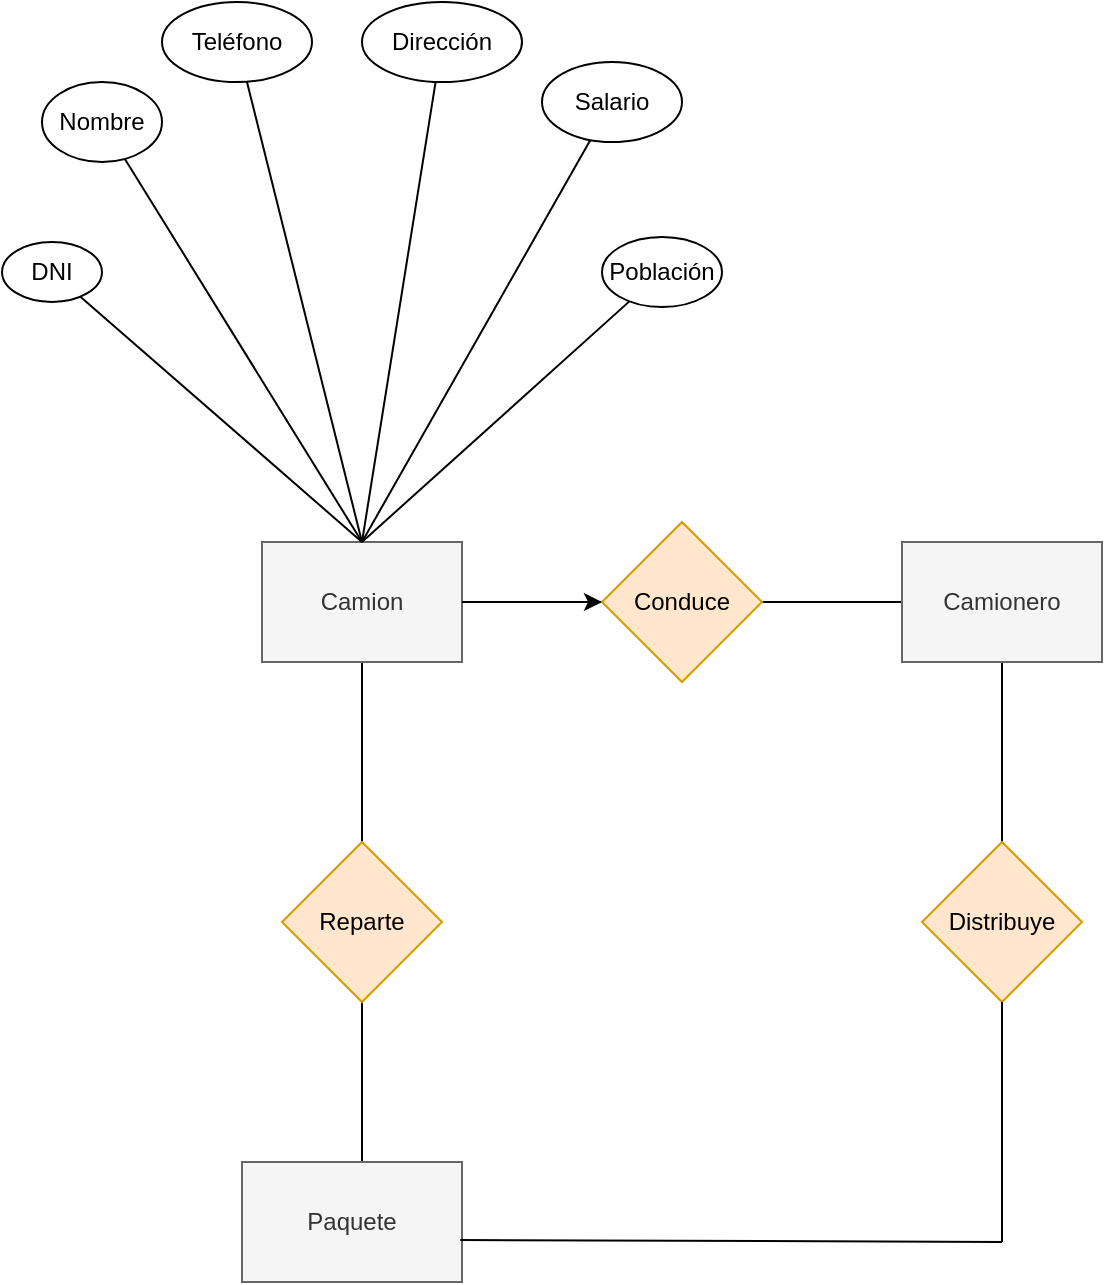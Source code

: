<mxfile version="22.0.0" type="github">
  <diagram name="Página-1" id="QY8tuvMtyV4yDNT9SkAD">
    <mxGraphModel dx="1674" dy="795" grid="1" gridSize="10" guides="1" tooltips="1" connect="1" arrows="1" fold="1" page="1" pageScale="1" pageWidth="827" pageHeight="1169" math="0" shadow="0">
      <root>
        <mxCell id="0" />
        <mxCell id="1" parent="0" />
        <mxCell id="477z70IJDv5h19LHjHSA-2" style="edgeStyle=orthogonalEdgeStyle;rounded=0;orthogonalLoop=1;jettySize=auto;html=1;" edge="1" parent="1" source="477z70IJDv5h19LHjHSA-1">
          <mxGeometry relative="1" as="geometry">
            <mxPoint x="320" y="360" as="targetPoint" />
          </mxGeometry>
        </mxCell>
        <mxCell id="477z70IJDv5h19LHjHSA-6" style="edgeStyle=orthogonalEdgeStyle;rounded=0;orthogonalLoop=1;jettySize=auto;html=1;endArrow=none;endFill=0;" edge="1" parent="1" source="477z70IJDv5h19LHjHSA-1">
          <mxGeometry relative="1" as="geometry">
            <mxPoint x="200" y="480" as="targetPoint" />
          </mxGeometry>
        </mxCell>
        <mxCell id="477z70IJDv5h19LHjHSA-1" value="Camion" style="rounded=0;whiteSpace=wrap;html=1;fillColor=#f5f5f5;fontColor=#333333;strokeColor=#666666;" vertex="1" parent="1">
          <mxGeometry x="150" y="330" width="100" height="60" as="geometry" />
        </mxCell>
        <mxCell id="477z70IJDv5h19LHjHSA-4" style="edgeStyle=orthogonalEdgeStyle;rounded=0;orthogonalLoop=1;jettySize=auto;html=1;entryX=0;entryY=0.5;entryDx=0;entryDy=0;endArrow=none;endFill=0;" edge="1" parent="1" source="477z70IJDv5h19LHjHSA-3" target="477z70IJDv5h19LHjHSA-5">
          <mxGeometry relative="1" as="geometry">
            <mxPoint x="460" y="370" as="targetPoint" />
          </mxGeometry>
        </mxCell>
        <mxCell id="477z70IJDv5h19LHjHSA-20" value="" style="edgeStyle=orthogonalEdgeStyle;rounded=0;orthogonalLoop=1;jettySize=auto;html=1;endArrow=none;endFill=0;" edge="1" parent="1" source="477z70IJDv5h19LHjHSA-3" target="477z70IJDv5h19LHjHSA-1">
          <mxGeometry relative="1" as="geometry" />
        </mxCell>
        <mxCell id="477z70IJDv5h19LHjHSA-3" value="Conduce" style="rhombus;whiteSpace=wrap;html=1;fillColor=#ffe6cc;strokeColor=#d79b00;" vertex="1" parent="1">
          <mxGeometry x="320" y="320" width="80" height="80" as="geometry" />
        </mxCell>
        <mxCell id="477z70IJDv5h19LHjHSA-21" style="edgeStyle=orthogonalEdgeStyle;rounded=0;orthogonalLoop=1;jettySize=auto;html=1;endArrow=none;endFill=0;" edge="1" parent="1" source="477z70IJDv5h19LHjHSA-5">
          <mxGeometry relative="1" as="geometry">
            <mxPoint x="520" y="480" as="targetPoint" />
          </mxGeometry>
        </mxCell>
        <mxCell id="477z70IJDv5h19LHjHSA-5" value="Camionero" style="rounded=0;whiteSpace=wrap;html=1;fillColor=#f5f5f5;fontColor=#333333;strokeColor=#666666;" vertex="1" parent="1">
          <mxGeometry x="470" y="330" width="100" height="60" as="geometry" />
        </mxCell>
        <mxCell id="477z70IJDv5h19LHjHSA-12" style="edgeStyle=orthogonalEdgeStyle;rounded=0;orthogonalLoop=1;jettySize=auto;html=1;endArrow=none;endFill=0;" edge="1" parent="1" source="477z70IJDv5h19LHjHSA-11">
          <mxGeometry relative="1" as="geometry">
            <mxPoint x="200" y="640" as="targetPoint" />
          </mxGeometry>
        </mxCell>
        <mxCell id="477z70IJDv5h19LHjHSA-11" value="Reparte" style="rhombus;whiteSpace=wrap;html=1;fillColor=#ffe6cc;strokeColor=#d79b00;" vertex="1" parent="1">
          <mxGeometry x="160" y="480" width="80" height="80" as="geometry" />
        </mxCell>
        <mxCell id="477z70IJDv5h19LHjHSA-13" value="Paquete" style="rounded=0;whiteSpace=wrap;html=1;fillColor=#f5f5f5;fontColor=#333333;strokeColor=#666666;" vertex="1" parent="1">
          <mxGeometry x="140" y="640" width="110" height="60" as="geometry" />
        </mxCell>
        <mxCell id="477z70IJDv5h19LHjHSA-16" value="" style="endArrow=none;html=1;rounded=0;endFill=0;" edge="1" parent="1" target="477z70IJDv5h19LHjHSA-30">
          <mxGeometry width="50" height="50" relative="1" as="geometry">
            <mxPoint x="200" y="330" as="sourcePoint" />
            <mxPoint x="280" y="160" as="targetPoint" />
          </mxGeometry>
        </mxCell>
        <mxCell id="477z70IJDv5h19LHjHSA-17" value="" style="endArrow=none;html=1;rounded=0;exitX=0.5;exitY=0;exitDx=0;exitDy=0;endFill=0;" edge="1" parent="1" source="477z70IJDv5h19LHjHSA-1" target="477z70IJDv5h19LHjHSA-29">
          <mxGeometry width="50" height="50" relative="1" as="geometry">
            <mxPoint x="140" y="300" as="sourcePoint" />
            <mxPoint x="200" y="120" as="targetPoint" />
          </mxGeometry>
        </mxCell>
        <mxCell id="477z70IJDv5h19LHjHSA-19" value="" style="endArrow=none;html=1;rounded=0;exitX=0.5;exitY=0;exitDx=0;exitDy=0;endFill=0;" edge="1" parent="1" source="477z70IJDv5h19LHjHSA-1" target="477z70IJDv5h19LHjHSA-26">
          <mxGeometry width="50" height="50" relative="1" as="geometry">
            <mxPoint x="70" y="280" as="sourcePoint" />
            <mxPoint x="80" y="200" as="targetPoint" />
          </mxGeometry>
        </mxCell>
        <mxCell id="477z70IJDv5h19LHjHSA-22" value="Distribuye" style="rhombus;whiteSpace=wrap;html=1;fillColor=#ffe6cc;strokeColor=#d79b00;" vertex="1" parent="1">
          <mxGeometry x="480" y="480" width="80" height="80" as="geometry" />
        </mxCell>
        <mxCell id="477z70IJDv5h19LHjHSA-24" value="" style="endArrow=none;html=1;rounded=0;entryX=0.5;entryY=1;entryDx=0;entryDy=0;" edge="1" parent="1" target="477z70IJDv5h19LHjHSA-22">
          <mxGeometry width="50" height="50" relative="1" as="geometry">
            <mxPoint x="520" y="680" as="sourcePoint" />
            <mxPoint x="540" y="590" as="targetPoint" />
          </mxGeometry>
        </mxCell>
        <mxCell id="477z70IJDv5h19LHjHSA-25" value="" style="endArrow=none;html=1;rounded=0;exitX=0.992;exitY=0.65;exitDx=0;exitDy=0;exitPerimeter=0;" edge="1" parent="1" source="477z70IJDv5h19LHjHSA-13">
          <mxGeometry width="50" height="50" relative="1" as="geometry">
            <mxPoint x="400" y="680" as="sourcePoint" />
            <mxPoint x="520" y="680" as="targetPoint" />
          </mxGeometry>
        </mxCell>
        <mxCell id="477z70IJDv5h19LHjHSA-26" value="DNI" style="ellipse;whiteSpace=wrap;html=1;" vertex="1" parent="1">
          <mxGeometry x="20" y="180" width="50" height="30" as="geometry" />
        </mxCell>
        <mxCell id="477z70IJDv5h19LHjHSA-28" value="" style="endArrow=none;html=1;rounded=0;exitX=0.5;exitY=0;exitDx=0;exitDy=0;endFill=0;" edge="1" parent="1" source="477z70IJDv5h19LHjHSA-1" target="477z70IJDv5h19LHjHSA-27">
          <mxGeometry width="50" height="50" relative="1" as="geometry">
            <mxPoint x="200" y="330" as="sourcePoint" />
            <mxPoint x="120" y="160" as="targetPoint" />
          </mxGeometry>
        </mxCell>
        <mxCell id="477z70IJDv5h19LHjHSA-27" value="Nombre" style="ellipse;whiteSpace=wrap;html=1;" vertex="1" parent="1">
          <mxGeometry x="40" y="100" width="60" height="40" as="geometry" />
        </mxCell>
        <mxCell id="477z70IJDv5h19LHjHSA-29" value="Teléfono" style="ellipse;whiteSpace=wrap;html=1;" vertex="1" parent="1">
          <mxGeometry x="100" y="60" width="75" height="40" as="geometry" />
        </mxCell>
        <mxCell id="477z70IJDv5h19LHjHSA-30" value="Dirección" style="ellipse;whiteSpace=wrap;html=1;" vertex="1" parent="1">
          <mxGeometry x="200" y="60" width="80" height="40" as="geometry" />
        </mxCell>
        <mxCell id="477z70IJDv5h19LHjHSA-32" value="" style="endArrow=none;html=1;rounded=0;endFill=0;" edge="1" parent="1" target="477z70IJDv5h19LHjHSA-31">
          <mxGeometry width="50" height="50" relative="1" as="geometry">
            <mxPoint x="200" y="330" as="sourcePoint" />
            <mxPoint x="320" y="200" as="targetPoint" />
          </mxGeometry>
        </mxCell>
        <mxCell id="477z70IJDv5h19LHjHSA-31" value="Salario" style="ellipse;whiteSpace=wrap;html=1;" vertex="1" parent="1">
          <mxGeometry x="290" y="90" width="70" height="40" as="geometry" />
        </mxCell>
        <mxCell id="477z70IJDv5h19LHjHSA-33" value="" style="endArrow=none;html=1;rounded=0;" edge="1" parent="1" source="477z70IJDv5h19LHjHSA-34">
          <mxGeometry width="50" height="50" relative="1" as="geometry">
            <mxPoint x="200" y="330" as="sourcePoint" />
            <mxPoint x="340" y="200" as="targetPoint" />
          </mxGeometry>
        </mxCell>
        <mxCell id="477z70IJDv5h19LHjHSA-35" value="" style="endArrow=none;html=1;rounded=0;" edge="1" parent="1" target="477z70IJDv5h19LHjHSA-34">
          <mxGeometry width="50" height="50" relative="1" as="geometry">
            <mxPoint x="200" y="330" as="sourcePoint" />
            <mxPoint x="340" y="200" as="targetPoint" />
          </mxGeometry>
        </mxCell>
        <mxCell id="477z70IJDv5h19LHjHSA-34" value="Población" style="ellipse;whiteSpace=wrap;html=1;" vertex="1" parent="1">
          <mxGeometry x="320" y="177.5" width="60" height="35" as="geometry" />
        </mxCell>
        <mxCell id="477z70IJDv5h19LHjHSA-36" style="edgeStyle=orthogonalEdgeStyle;rounded=0;orthogonalLoop=1;jettySize=auto;html=1;exitX=0.5;exitY=1;exitDx=0;exitDy=0;" edge="1" parent="1" source="477z70IJDv5h19LHjHSA-34" target="477z70IJDv5h19LHjHSA-34">
          <mxGeometry relative="1" as="geometry" />
        </mxCell>
      </root>
    </mxGraphModel>
  </diagram>
</mxfile>
